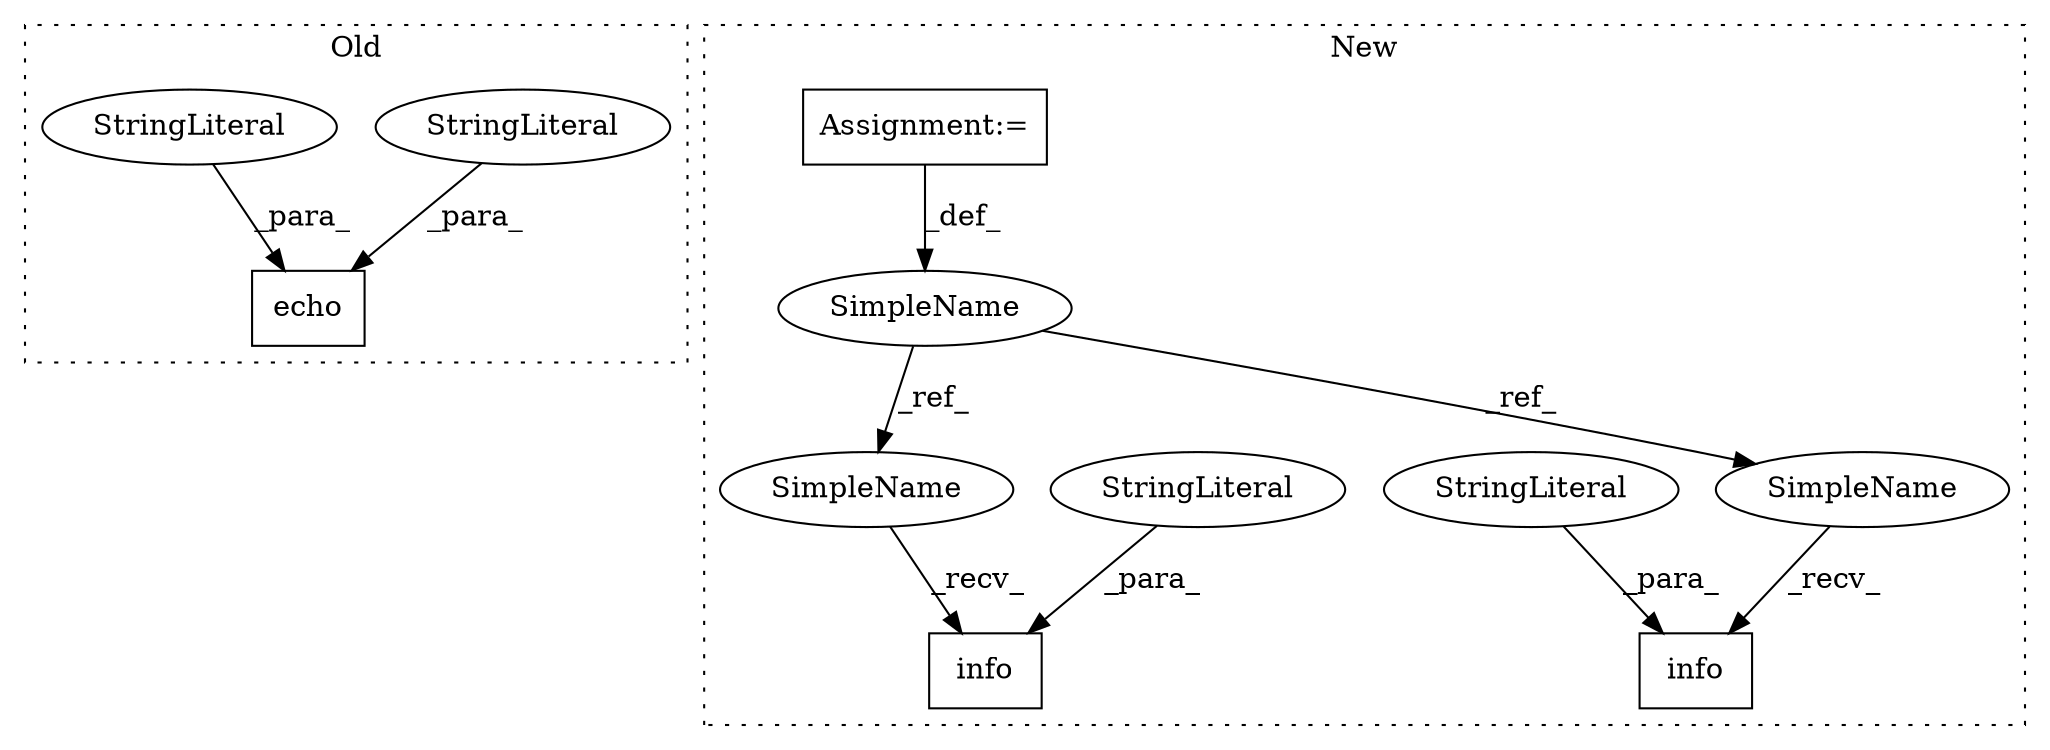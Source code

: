 digraph G {
subgraph cluster0 {
1 [label="echo" a="32" s="3157,3260" l="5,1" shape="box"];
5 [label="StringLiteral" a="45" s="3196" l="19" shape="ellipse"];
6 [label="StringLiteral" a="45" s="3162" l="23" shape="ellipse"];
label = "Old";
style="dotted";
}
subgraph cluster1 {
2 [label="info" a="32" s="3102,3207" l="5,1" shape="box"];
3 [label="Assignment:=" a="7" s="2679" l="7" shape="box"];
4 [label="StringLiteral" a="45" s="3107" l="80" shape="ellipse"];
7 [label="SimpleName" a="42" s="2679" l="7" shape="ellipse"];
8 [label="info" a="32" s="3830,3929" l="5,1" shape="box"];
9 [label="StringLiteral" a="45" s="3835" l="74" shape="ellipse"];
10 [label="SimpleName" a="42" s="3822" l="7" shape="ellipse"];
11 [label="SimpleName" a="42" s="3094" l="7" shape="ellipse"];
label = "New";
style="dotted";
}
3 -> 7 [label="_def_"];
4 -> 2 [label="_para_"];
5 -> 1 [label="_para_"];
6 -> 1 [label="_para_"];
7 -> 11 [label="_ref_"];
7 -> 10 [label="_ref_"];
9 -> 8 [label="_para_"];
10 -> 8 [label="_recv_"];
11 -> 2 [label="_recv_"];
}